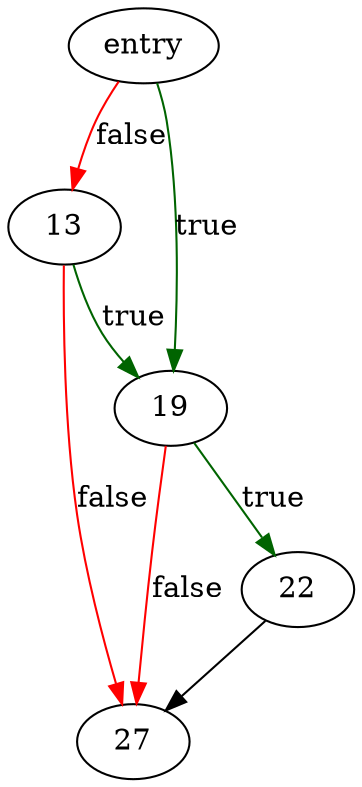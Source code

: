 digraph "countStep" {
	// Node definitions.
	3 [label=entry];
	13;
	19;
	22;
	27;

	// Edge definitions.
	3 -> 13 [
		color=red
		label=false
	];
	3 -> 19 [
		color=darkgreen
		label=true
	];
	13 -> 19 [
		color=darkgreen
		label=true
	];
	13 -> 27 [
		color=red
		label=false
	];
	19 -> 22 [
		color=darkgreen
		label=true
	];
	19 -> 27 [
		color=red
		label=false
	];
	22 -> 27;
}
